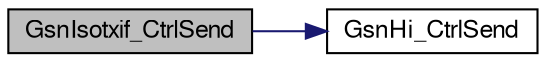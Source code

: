 digraph G
{
  edge [fontname="FreeSans",fontsize="12",labelfontname="FreeSans",labelfontsize="12"];
  node [fontname="FreeSans",fontsize="12",shape=record];
  rankdir=LR;
  Node1 [label="GsnIsotxif_CtrlSend",height=0.2,width=0.4,color="black", fillcolor="grey75", style="filled" fontcolor="black"];
  Node1 -> Node2 [color="midnightblue",fontsize="12",style="solid"];
  Node2 [label="GsnHi_CtrlSend",height=0.2,width=0.4,color="black", fillcolor="white", style="filled",URL="$a00521.html#a1a12a1d12a90b2c1a1364f14488c6746"];
}

